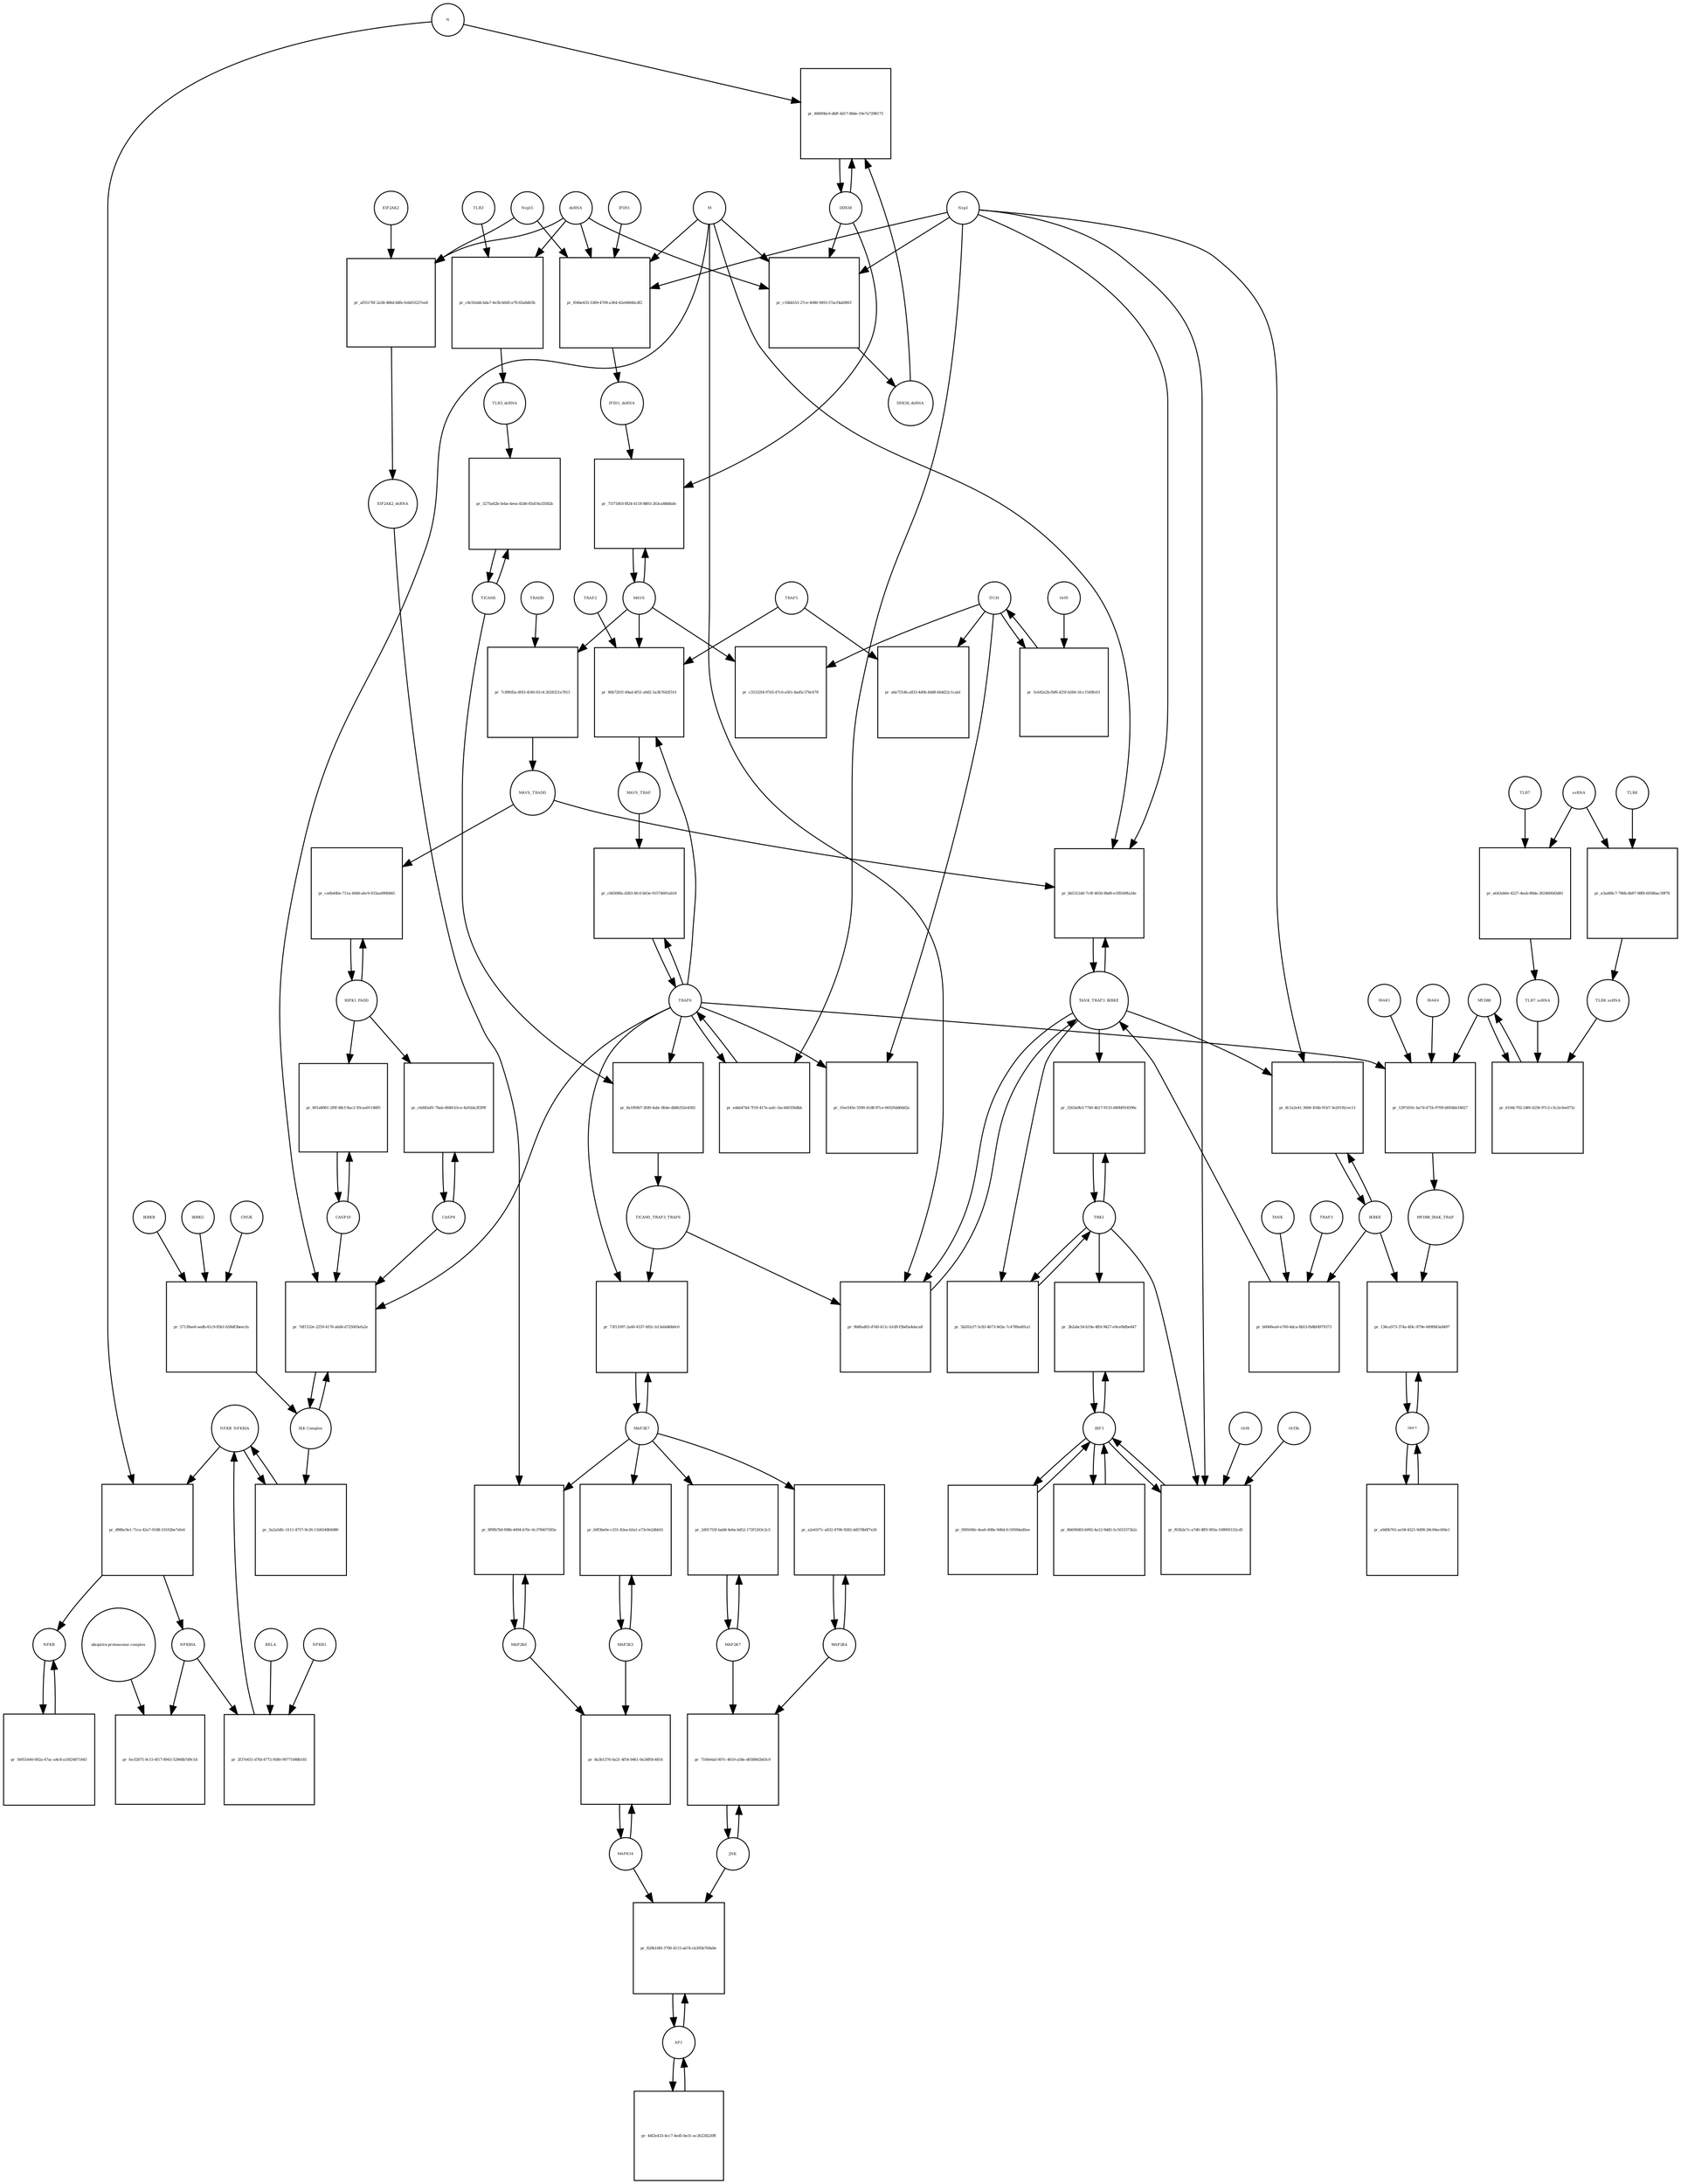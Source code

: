 strict digraph  {
NFKB_NFKBIA [annotation="", bipartite=0, cls=complex, fontsize=4, label=NFKB_NFKBIA, shape=circle];
"pr_d98bc9e1-71ca-42a7-9188-53102be7efe6" [annotation="", bipartite=1, cls=process, fontsize=4, label="pr_d98bc9e1-71ca-42a7-9188-53102be7efe6", shape=square];
NFKB [annotation="", bipartite=0, cls=complex, fontsize=4, label=NFKB, shape=circle];
NFKBIA [annotation=urn_miriam_hgnc_7797, bipartite=0, cls=macromolecule, fontsize=4, label=NFKBIA, shape=circle];
N [annotation=urn_miriam_ncbiprotein_1798174255, bipartite=0, cls=macromolecule, fontsize=4, label=N, shape=circle];
TLR3 [annotation=urn_miriam_hgnc_11849, bipartite=0, cls="macromolecule multimer", fontsize=4, label=TLR3, shape=circle];
"pr_c8c92ebb-bda7-4e3b-b0d5-e7fc65a8d03b" [annotation="", bipartite=1, cls=process, fontsize=4, label="pr_c8c92ebb-bda7-4e3b-b0d5-e7fc65a8d03b", shape=square];
dsRNA [annotation="", bipartite=0, cls="nucleic acid feature", fontsize=4, label=dsRNA, shape=circle];
TLR3_dsRNA [annotation="", bipartite=0, cls=complex, fontsize=4, label=TLR3_dsRNA, shape=circle];
"pr_c16bb553-27ce-4086-9493-57acf4ab981f" [annotation="", bipartite=1, cls=process, fontsize=4, label="pr_c16bb553-27ce-4086-9493-57acf4ab981f", shape=square];
DDX58_dsRNA [annotation="", bipartite=0, cls=complex, fontsize=4, label=DDX58_dsRNA, shape=circle];
M [annotation=urn_miriam_ncbiprotein_1796318601, bipartite=0, cls=macromolecule, fontsize=4, label=M, shape=circle];
Nsp3 [annotation=urn_miriam_ncbiprotein_1802476807, bipartite=0, cls=macromolecule, fontsize=4, label=Nsp3, shape=circle];
DDX58 [annotation=urn_miriam_hgnc_19102, bipartite=0, cls=macromolecule, fontsize=4, label=DDX58, shape=circle];
"pr_f04be435-5369-4709-a364-42e64846cdf2" [annotation="", bipartite=1, cls=process, fontsize=4, label="pr_f04be435-5369-4709-a364-42e64846cdf2", shape=square];
IFIH1_dsRNA [annotation="", bipartite=0, cls=complex, fontsize=4, label=IFIH1_dsRNA, shape=circle];
Nsp15 [annotation=urn_miriam_ncbiprotein_1802476818, bipartite=0, cls=macromolecule, fontsize=4, label=Nsp15, shape=circle];
IFIH1 [annotation=urn_miriam_hgnc_18873, bipartite=0, cls=macromolecule, fontsize=4, label=IFIH1, shape=circle];
"pr_48490bc0-dbff-4d17-86de-19e7a7298173" [annotation="", bipartite=1, cls=process, fontsize=4, label="pr_48490bc0-dbff-4d17-86de-19e7a7298173", shape=square];
MAVS [annotation=urn_miriam_hgnc_29233, bipartite=0, cls="macromolecule multimer", fontsize=4, label=MAVS, shape=circle];
"pr_71f71803-f824-4118-8803-263ca88d8afe" [annotation="", bipartite=1, cls=process, fontsize=4, label="pr_71f71803-f824-4118-8803-263ca88d8afe", shape=square];
"pr_fecf2875-9c15-4f17-8943-52968b7d9c1d" [annotation="", bipartite=1, cls=process, fontsize=4, label="pr_fecf2875-9c15-4f17-8943-52968b7d9c1d", shape=square];
"ubiquitin-proteasome complex" [annotation="", bipartite=0, cls=complex, fontsize=4, label="ubiquitin-proteasome complex", shape=circle];
IRF3 [annotation=urn_miriam_hgnc_6118, bipartite=0, cls="macromolecule multimer", fontsize=4, label=IRF3, shape=circle];
"pr_3b2abc54-b19a-4ffd-9427-e9ce0bfbe647" [annotation="", bipartite=1, cls=process, fontsize=4, label="pr_3b2abc54-b19a-4ffd-9427-e9ce0bfbe647", shape=square];
TBK1 [annotation="", bipartite=0, cls=macromolecule, fontsize=4, label=TBK1, shape=circle];
"pr_f63b2e7c-a7d0-4ff0-993a-108995132cd5" [annotation="", bipartite=1, cls=process, fontsize=4, label="pr_f63b2e7c-a7d0-4ff0-993a-108995132cd5", shape=square];
Orf3b [annotation=urn_miriam_uniprot_P59633, bipartite=0, cls=macromolecule, fontsize=4, label=Orf3b, shape=circle];
Orf8 [annotation=urn_miriam_ncbiprotein_1796318604, bipartite=0, cls=macromolecule, fontsize=4, label=Orf8, shape=circle];
IRF7 [annotation=urn_miriam_hgnc_6122, bipartite=0, cls="macromolecule multimer", fontsize=4, label=IRF7, shape=circle];
"pr_136ca973-374a-4f4c-879e-669f843a8497" [annotation="", bipartite=1, cls=process, fontsize=4, label="pr_136ca973-374a-4f4c-879e-669f843a8497", shape=square];
IKBKE [annotation=urn_miriam_hgnc_14552, bipartite=0, cls=macromolecule, fontsize=4, label=IKBKE, shape=circle];
MYD88_IRAK_TRAF [annotation="", bipartite=0, cls=complex, fontsize=4, label=MYD88_IRAK_TRAF, shape=circle];
TRAF6 [annotation=urn_miriam_hgnc_12036, bipartite=0, cls=macromolecule, fontsize=4, label=TRAF6, shape=circle];
"pr_cb6508fa-d383-4fc0-b63e-91574691ab18" [annotation="", bipartite=1, cls=process, fontsize=4, label="pr_cb6508fa-d383-4fc0-b63e-91574691ab18", shape=square];
MAVS_TRAF [annotation="", bipartite=0, cls=complex, fontsize=4, label=MAVS_TRAF, shape=circle];
"pr_c35332f4-97d3-47c0-a561-8ad5c376c678" [annotation="", bipartite=1, cls=process, fontsize=4, label="pr_c35332f4-97d3-47c0-a561-8ad5c376c678", shape=square];
ITCH [annotation="", bipartite=0, cls=macromolecule, fontsize=4, label=ITCH, shape=circle];
TRAF5 [annotation=urn_miriam_hgnc_12035, bipartite=0, cls=macromolecule, fontsize=4, label=TRAF5, shape=circle];
"pr_a6e7554b-a833-4d0b-b0d8-bfdd22c1cab1" [annotation="", bipartite=1, cls=process, fontsize=4, label="pr_a6e7554b-a833-4d0b-b0d8-bfdd22c1cab1", shape=square];
"pr_1fee545e-5590-41d8-87ce-66520dd0dd2a" [annotation="", bipartite=1, cls=process, fontsize=4, label="pr_1fee545e-5590-41d8-87ce-66520dd0dd2a", shape=square];
TICAM1 [annotation=urn_miriam_hgnc_18348, bipartite=0, cls=macromolecule, fontsize=4, label=TICAM1, shape=circle];
"pr_3275a62b-5eba-4eea-8246-85d19a33582b" [annotation="", bipartite=1, cls=process, fontsize=4, label="pr_3275a62b-5eba-4eea-8246-85d19a33582b", shape=square];
"pr_8a1f69b7-3fd9-4abc-8b4e-db8b352e4582" [annotation="", bipartite=1, cls=process, fontsize=4, label="pr_8a1f69b7-3fd9-4abc-8b4e-db8b352e4582", shape=square];
TICAM1_TRAF3_TRAF6 [annotation="", bipartite=0, cls=complex, fontsize=4, label=TICAM1_TRAF3_TRAF6, shape=circle];
TANK_TRAF3_IKBKE [annotation="", bipartite=0, cls=complex, fontsize=4, label=TANK_TRAF3_IKBKE, shape=circle];
"pr_9b8fad63-d7d0-411c-b1d9-f5bd5a4daca8" [annotation="", bipartite=1, cls=process, fontsize=4, label="pr_9b8fad63-d7d0-411c-b1d9-f5bd5a4daca8", shape=square];
"pr_3263a9b3-7740-4b17-9133-d40bf914596c" [annotation="", bipartite=1, cls=process, fontsize=4, label="pr_3263a9b3-7740-4b17-9133-d40bf914596c", shape=square];
"pr_8c1a2e41-3666-454b-91b7-3e20192cec11" [annotation="", bipartite=1, cls=process, fontsize=4, label="pr_8c1a2e41-3666-454b-91b7-3e20192cec11", shape=square];
MYD88 [annotation="", bipartite=0, cls=macromolecule, fontsize=4, label=MYD88, shape=circle];
"pr_1297d10c-ba7d-471b-9709-bf458dcf4827" [annotation="", bipartite=1, cls=process, fontsize=4, label="pr_1297d10c-ba7d-471b-9709-bf458dcf4827", shape=square];
IRAK1 [annotation=urn_miriam_hgnc_6112, bipartite=0, cls=macromolecule, fontsize=4, label=IRAK1, shape=circle];
IRAK4 [annotation=urn_miriam_hgnc_17967, bipartite=0, cls=macromolecule, fontsize=4, label=IRAK4, shape=circle];
TLR7 [annotation=urn_miriam_hgnc_15631, bipartite=0, cls=macromolecule, fontsize=4, label=TLR7, shape=circle];
"pr_a643eb0e-4227-4eab-88da-3024600d3d81" [annotation="", bipartite=1, cls=process, fontsize=4, label="pr_a643eb0e-4227-4eab-88da-3024600d3d81", shape=square];
TLR7_ssRNA [annotation="", bipartite=0, cls=complex, fontsize=4, label=TLR7_ssRNA, shape=circle];
ssRNA [annotation="", bipartite=0, cls="nucleic acid feature", fontsize=4, label=ssRNA, shape=circle];
TLR8 [annotation=urn_miriam_hgnc_15632, bipartite=0, cls=macromolecule, fontsize=4, label=TLR8, shape=circle];
"pr_e3ad48c7-786b-4b87-98f8-6058bac39f78" [annotation="", bipartite=1, cls=process, fontsize=4, label="pr_e3ad48c7-786b-4b87-98f8-6058bac39f78", shape=square];
TLR8_ssRNA [annotation="", bipartite=0, cls=complex, fontsize=4, label=TLR8_ssRNA, shape=circle];
"pr_610dc702-24f6-4256-97c2-c5c2e3ee072c" [annotation="", bipartite=1, cls=process, fontsize=4, label="pr_610dc702-24f6-4256-97c2-c5c2e3ee072c", shape=square];
MAP3K7 [annotation="", bipartite=0, cls=macromolecule, fontsize=4, label=MAP3K7, shape=circle];
"pr_73f11097-2a40-4337-b92c-b13a6d46b0c0" [annotation="", bipartite=1, cls=process, fontsize=4, label="pr_73f11097-2a40-4337-b92c-b13a6d46b0c0", shape=square];
TRAF2 [annotation=urn_miriam_hgnc_12032, bipartite=0, cls=macromolecule, fontsize=4, label=TRAF2, shape=circle];
"pr_80b7201f-49ad-4f51-a9d2-5a3b7642f510" [annotation="", bipartite=1, cls=process, fontsize=4, label="pr_80b7201f-49ad-4f51-a9d2-5a3b7642f510", shape=square];
"pr_5c642e2b-fbf6-425f-b584-1fcc1549b1f1" [annotation="", bipartite=1, cls=process, fontsize=4, label="pr_5c642e2b-fbf6-425f-b584-1fcc1549b1f1", shape=square];
Orf9 [annotation=urn_miriam_uniprot_P59636, bipartite=0, cls=macromolecule, fontsize=4, label=Orf9, shape=circle];
"pr_7c89fd5a-8f43-4540-81c4-2028321a7815" [annotation="", bipartite=1, cls=process, fontsize=4, label="pr_7c89fd5a-8f43-4540-81c4-2028321a7815", shape=square];
MAVS_TRADD [annotation="", bipartite=0, cls=complex, fontsize=4, label=MAVS_TRADD, shape=circle];
TRADD [annotation=urn_miriam_hgnc_12030, bipartite=0, cls=macromolecule, fontsize=4, label=TRADD, shape=circle];
"pr_edab4744-7f19-417e-aafc-5ac440356dbb" [annotation="", bipartite=1, cls=process, fontsize=4, label="pr_edab4744-7f19-417e-aafc-5ac440356dbb", shape=square];
AP1 [annotation="", bipartite=0, cls=complex, fontsize=4, label=AP1, shape=circle];
"pr_829b1081-f700-4115-ab74-cb395b769a8e" [annotation="", bipartite=1, cls=process, fontsize=4, label="pr_829b1081-f700-4115-ab74-cb395b769a8e", shape=square];
MAPK14 [annotation="", bipartite=0, cls=macromolecule, fontsize=4, label=MAPK14, shape=circle];
JNK [annotation="", bipartite=0, cls=complex, fontsize=4, label=JNK, shape=circle];
"pr_7100e6af-007c-4610-a58e-d058842b03c9" [annotation="", bipartite=1, cls=process, fontsize=4, label="pr_7100e6af-007c-4610-a58e-d058842b03c9", shape=square];
MAP2K7 [annotation="", bipartite=0, cls=macromolecule, fontsize=4, label=MAP2K7, shape=circle];
MAP2K4 [annotation="", bipartite=0, cls=macromolecule, fontsize=4, label=MAP2K4, shape=circle];
"pr_a2e61f7c-a832-4706-9282-dd578b0f7e26" [annotation="", bipartite=1, cls=process, fontsize=4, label="pr_a2e61f7c-a832-4706-9282-dd578b0f7e26", shape=square];
"pr_2d91755f-bab8-4e6a-bd52-172f1263c2c5" [annotation="", bipartite=1, cls=process, fontsize=4, label="pr_2d91755f-bab8-4e6a-bd52-172f1263c2c5", shape=square];
MAP2K3 [annotation="", bipartite=0, cls=macromolecule, fontsize=4, label=MAP2K3, shape=circle];
"pr_b9f3be0e-c331-42ea-b5a1-e73c0e2dbb55" [annotation="", bipartite=1, cls=process, fontsize=4, label="pr_b9f3be0e-c331-42ea-b5a1-e73c0e2dbb55", shape=square];
MAP2K6 [annotation="", bipartite=0, cls=macromolecule, fontsize=4, label=MAP2K6, shape=circle];
"pr_8f9fb7b0-f08b-4494-b70c-0c378407585e" [annotation="", bipartite=1, cls=process, fontsize=4, label="pr_8f9fb7b0-f08b-4494-b70c-0c378407585e", shape=square];
EIF2AK2_dsRNA [annotation="", bipartite=0, cls=complex, fontsize=4, label=EIF2AK2_dsRNA, shape=circle];
"pr_af55176f-2a58-486d-b8fe-fe6d10237ee8" [annotation="", bipartite=1, cls=process, fontsize=4, label="pr_af55176f-2a58-486d-b8fe-fe6d10237ee8", shape=square];
EIF2AK2 [annotation=urn_miriam_hgnc_9437, bipartite=0, cls=macromolecule, fontsize=4, label=EIF2AK2, shape=circle];
RIPK1_FADD [annotation="", bipartite=0, cls=complex, fontsize=4, label=RIPK1_FADD, shape=circle];
"pr_ca6b440e-711a-4448-abc9-933aa090b845" [annotation="", bipartite=1, cls=process, fontsize=4, label="pr_ca6b440e-711a-4448-abc9-933aa090b845", shape=square];
CASP8 [annotation="", bipartite=0, cls=macromolecule, fontsize=4, label=CASP8, shape=circle];
"pr_c6d45a81-7bab-4848-b1ce-4a92da3f2f9f" [annotation="", bipartite=1, cls=process, fontsize=4, label="pr_c6d45a81-7bab-4848-b1ce-4a92da3f2f9f", shape=square];
CASP10 [annotation="", bipartite=0, cls=macromolecule, fontsize=4, label=CASP10, shape=circle];
"pr_801a8061-2f0f-48cf-8ac2-93caa91146f0" [annotation="", bipartite=1, cls=process, fontsize=4, label="pr_801a8061-2f0f-48cf-8ac2-93caa91146f0", shape=square];
"pr_3a2a5dfc-5111-4757-9c26-11b9248b9d80" [annotation="", bipartite=1, cls=process, fontsize=4, label="pr_3a2a5dfc-5111-4757-9c26-11b9248b9d80", shape=square];
"IKK Complex" [annotation="", bipartite=0, cls=complex, fontsize=4, label="IKK Complex", shape=circle];
"pr_7df1532e-2259-4176-a6d4-d725005efa2e" [annotation="", bipartite=1, cls=process, fontsize=4, label="pr_7df1532e-2259-4176-a6d4-d725005efa2e", shape=square];
"pr_2f37e651-d7fd-4772-9580-99771088b185" [annotation="", bipartite=1, cls=process, fontsize=4, label="pr_2f37e651-d7fd-4772-9580-99771088b185", shape=square];
RELA [annotation="", bipartite=0, cls=macromolecule, fontsize=4, label=RELA, shape=circle];
NFKB1 [annotation="", bipartite=0, cls=macromolecule, fontsize=4, label=NFKB1, shape=circle];
IKBKG [annotation="", bipartite=0, cls=macromolecule, fontsize=4, label=IKBKG, shape=circle];
"pr_57139ae6-aedb-41c9-85b1-b58df3beecfa" [annotation="", bipartite=1, cls=process, fontsize=4, label="pr_57139ae6-aedb-41c9-85b1-b58df3beecfa", shape=square];
CHUK [annotation="", bipartite=0, cls=macromolecule, fontsize=4, label=CHUK, shape=circle];
IKBKB [annotation="", bipartite=0, cls=macromolecule, fontsize=4, label=IKBKB, shape=circle];
"pr_bb5312dd-7c0f-4650-8bd9-e1f85d9fa24e" [annotation="", bipartite=1, cls=process, fontsize=4, label="pr_bb5312dd-7c0f-4650-8bd9-e1f85d9fa24e", shape=square];
"pr_5b202cf7-5c83-4673-9d3a-7c4789ad01a1" [annotation="", bipartite=1, cls=process, fontsize=4, label="pr_5b202cf7-5c83-4673-9d3a-7c4789ad01a1", shape=square];
"pr_8a3b1376-0a21-4f54-9461-0e24ff0c4814" [annotation="", bipartite=1, cls=process, fontsize=4, label="pr_8a3b1376-0a21-4f54-9461-0e24ff0c4814", shape=square];
TRAF3 [annotation="", bipartite=0, cls=macromolecule, fontsize=4, label=TRAF3, shape=circle];
"pr_b0066ea0-e700-4dca-8b53-fb8bf4979373" [annotation="", bipartite=1, cls=process, fontsize=4, label="pr_b0066ea0-e700-4dca-8b53-fb8bf4979373", shape=square];
TANK [annotation="", bipartite=0, cls=macromolecule, fontsize=4, label=TANK, shape=circle];
"pr_56051640-002a-47ac-a4c8-a16f24871843" [annotation="", bipartite=1, cls=process, fontsize=4, label="pr_56051640-002a-47ac-a4c8-a16f24871843", shape=square];
"pr_8b609d83-b092-4a12-9dd5-5c5033373b2c" [annotation="", bipartite=1, cls=process, fontsize=4, label="pr_8b609d83-b092-4a12-9dd5-5c5033373b2c", shape=square];
"pr_f80504fe-4ea6-408e-9d6d-fc5959dad5ee" [annotation="", bipartite=1, cls=process, fontsize=4, label="pr_f80504fe-4ea6-408e-9d6d-fc5959dad5ee", shape=square];
"pr_a9d0b761-ae58-4521-9d98-28c94ec6f4e1" [annotation="", bipartite=1, cls=process, fontsize=4, label="pr_a9d0b761-ae58-4521-9d98-28c94ec6f4e1", shape=square];
"pr_44f2e433-4cc7-4ed5-be31-ac26228220ff" [annotation="", bipartite=1, cls=process, fontsize=4, label="pr_44f2e433-4cc7-4ed5-be31-ac26228220ff", shape=square];
NFKB_NFKBIA -> "pr_d98bc9e1-71ca-42a7-9188-53102be7efe6"  [annotation="", interaction_type=consumption];
NFKB_NFKBIA -> "pr_3a2a5dfc-5111-4757-9c26-11b9248b9d80"  [annotation="", interaction_type=consumption];
"pr_d98bc9e1-71ca-42a7-9188-53102be7efe6" -> NFKB  [annotation="", interaction_type=production];
"pr_d98bc9e1-71ca-42a7-9188-53102be7efe6" -> NFKBIA  [annotation="", interaction_type=production];
NFKB -> "pr_56051640-002a-47ac-a4c8-a16f24871843"  [annotation="", interaction_type=consumption];
NFKBIA -> "pr_fecf2875-9c15-4f17-8943-52968b7d9c1d"  [annotation="", interaction_type=consumption];
NFKBIA -> "pr_2f37e651-d7fd-4772-9580-99771088b185"  [annotation="", interaction_type=consumption];
N -> "pr_d98bc9e1-71ca-42a7-9188-53102be7efe6"  [annotation="urn_miriam_pubmed_16143815|urn_miriam_taxonomy_694009", interaction_type=stimulation];
N -> "pr_48490bc0-dbff-4d17-86de-19e7a7298173"  [annotation="urn_miriam_pubmed_25581309|urn_miriam_pubmed_28148787|urn_miriam_taxonomy_694009", interaction_type=inhibition];
TLR3 -> "pr_c8c92ebb-bda7-4e3b-b0d5-e7fc65a8d03b"  [annotation="", interaction_type=consumption];
"pr_c8c92ebb-bda7-4e3b-b0d5-e7fc65a8d03b" -> TLR3_dsRNA  [annotation="", interaction_type=production];
dsRNA -> "pr_c8c92ebb-bda7-4e3b-b0d5-e7fc65a8d03b"  [annotation="", interaction_type=consumption];
dsRNA -> "pr_c16bb553-27ce-4086-9493-57acf4ab981f"  [annotation="", interaction_type=consumption];
dsRNA -> "pr_f04be435-5369-4709-a364-42e64846cdf2"  [annotation="", interaction_type=consumption];
dsRNA -> "pr_af55176f-2a58-486d-b8fe-fe6d10237ee8"  [annotation="", interaction_type=consumption];
TLR3_dsRNA -> "pr_3275a62b-5eba-4eea-8246-85d19a33582b"  [annotation=urn_miriam_pubmed_20303872, interaction_type=stimulation];
"pr_c16bb553-27ce-4086-9493-57acf4ab981f" -> DDX58_dsRNA  [annotation="", interaction_type=production];
DDX58_dsRNA -> "pr_48490bc0-dbff-4d17-86de-19e7a7298173"  [annotation="urn_miriam_pubmed_25581309|urn_miriam_pubmed_28148787|urn_miriam_taxonomy_694009", interaction_type=catalysis];
M -> "pr_c16bb553-27ce-4086-9493-57acf4ab981f"  [annotation="urn_miriam_pubmed_20303872|urn_miriam_pubmed_19380580|urn_miriam_pubmed_31226023|urn_miriam_taxonomy_694009", interaction_type=inhibition];
M -> "pr_f04be435-5369-4709-a364-42e64846cdf2"  [annotation="urn_miriam_pubmed_28484023|urn_miriam_pubmed_19380580|urn_miriam_pubmed_31226023|urn_miriam_taxonomy_694009", interaction_type=inhibition];
M -> "pr_9b8fad63-d7d0-411c-b1d9-f5bd5a4daca8"  [annotation="urn_miriam_pubmed_19380580|urn_miriam_pubmed_19366914|urn_miriam_taxonomy_694009", interaction_type=inhibition];
M -> "pr_7df1532e-2259-4176-a6d4-d725005efa2e"  [annotation="urn_miriam_pubmed_19366914|urn_miriam_pubmed_20303872|urn_miriam_pubmed_17705188|urn_miriam_pubmed_694009", interaction_type=inhibition];
M -> "pr_bb5312dd-7c0f-4650-8bd9-e1f85d9fa24e"  [annotation="urn_miriam_pubmed_19366914|urn_miriam_pubmed_27164085|urn_miriam_pubmed_19380580|urn_miriam_taxonomy_694009", interaction_type=inhibition];
Nsp3 -> "pr_c16bb553-27ce-4086-9493-57acf4ab981f"  [annotation="urn_miriam_pubmed_20303872|urn_miriam_pubmed_19380580|urn_miriam_pubmed_31226023|urn_miriam_taxonomy_694009", interaction_type=inhibition];
Nsp3 -> "pr_f04be435-5369-4709-a364-42e64846cdf2"  [annotation="urn_miriam_pubmed_28484023|urn_miriam_pubmed_19380580|urn_miriam_pubmed_31226023|urn_miriam_taxonomy_694009", interaction_type=inhibition];
Nsp3 -> "pr_f63b2e7c-a7d0-4ff0-993a-108995132cd5"  [annotation="urn_miriam_pubmed_17761676|urn_miriam_pubmed_31226023|urn_miriam_taxonomy_694009", interaction_type=inhibition];
Nsp3 -> "pr_8c1a2e41-3666-454b-91b7-3e20192cec11"  [annotation="urn_miriam_pubmed_20303872|urn_miriam_pubmed_31226023|urn_miriam_taxonomy_694009", interaction_type=inhibition];
Nsp3 -> "pr_edab4744-7f19-417e-aafc-5ac440356dbb"  [annotation="urn_miriam_pubmed_27164085|urn_miriam_taxonomy_694009", interaction_type=catalysis];
Nsp3 -> "pr_bb5312dd-7c0f-4650-8bd9-e1f85d9fa24e"  [annotation="urn_miriam_pubmed_19366914|urn_miriam_pubmed_27164085|urn_miriam_pubmed_19380580|urn_miriam_taxonomy_694009", interaction_type=inhibition];
DDX58 -> "pr_c16bb553-27ce-4086-9493-57acf4ab981f"  [annotation="", interaction_type=consumption];
DDX58 -> "pr_48490bc0-dbff-4d17-86de-19e7a7298173"  [annotation="", interaction_type=consumption];
DDX58 -> "pr_71f71803-f824-4118-8803-263ca88d8afe"  [annotation=urn_miriam_pubmed_25581309, interaction_type=catalysis];
"pr_f04be435-5369-4709-a364-42e64846cdf2" -> IFIH1_dsRNA  [annotation="", interaction_type=production];
IFIH1_dsRNA -> "pr_71f71803-f824-4118-8803-263ca88d8afe"  [annotation=urn_miriam_pubmed_25581309, interaction_type=catalysis];
Nsp15 -> "pr_f04be435-5369-4709-a364-42e64846cdf2"  [annotation="urn_miriam_pubmed_28484023|urn_miriam_pubmed_19380580|urn_miriam_pubmed_31226023|urn_miriam_taxonomy_694009", interaction_type=inhibition];
Nsp15 -> "pr_af55176f-2a58-486d-b8fe-fe6d10237ee8"  [annotation="urn_miriam_pubmed_28484023|urn_miriam_pubmed_19366914|urn_miriam_taxonomy_694009", interaction_type=inhibition];
IFIH1 -> "pr_f04be435-5369-4709-a364-42e64846cdf2"  [annotation="", interaction_type=consumption];
"pr_48490bc0-dbff-4d17-86de-19e7a7298173" -> DDX58  [annotation="", interaction_type=production];
MAVS -> "pr_71f71803-f824-4118-8803-263ca88d8afe"  [annotation="", interaction_type=consumption];
MAVS -> "pr_c35332f4-97d3-47c0-a561-8ad5c376c678"  [annotation="", interaction_type=consumption];
MAVS -> "pr_80b7201f-49ad-4f51-a9d2-5a3b7642f510"  [annotation="", interaction_type=consumption];
MAVS -> "pr_7c89fd5a-8f43-4540-81c4-2028321a7815"  [annotation="", interaction_type=consumption];
"pr_71f71803-f824-4118-8803-263ca88d8afe" -> MAVS  [annotation="", interaction_type=production];
"ubiquitin-proteasome complex" -> "pr_fecf2875-9c15-4f17-8943-52968b7d9c1d"  [annotation=urn_miriam_pubmed_20303872, interaction_type=catalysis];
IRF3 -> "pr_3b2abc54-b19a-4ffd-9427-e9ce0bfbe647"  [annotation="", interaction_type=consumption];
IRF3 -> "pr_f63b2e7c-a7d0-4ff0-993a-108995132cd5"  [annotation="", interaction_type=consumption];
IRF3 -> "pr_8b609d83-b092-4a12-9dd5-5c5033373b2c"  [annotation="", interaction_type=consumption];
IRF3 -> "pr_f80504fe-4ea6-408e-9d6d-fc5959dad5ee"  [annotation="", interaction_type=consumption];
"pr_3b2abc54-b19a-4ffd-9427-e9ce0bfbe647" -> IRF3  [annotation="", interaction_type=production];
TBK1 -> "pr_3b2abc54-b19a-4ffd-9427-e9ce0bfbe647"  [annotation=urn_miriam_pubmed_25581309, interaction_type=catalysis];
TBK1 -> "pr_f63b2e7c-a7d0-4ff0-993a-108995132cd5"  [annotation="urn_miriam_pubmed_17761676|urn_miriam_pubmed_31226023|urn_miriam_taxonomy_694009", interaction_type=catalysis];
TBK1 -> "pr_3263a9b3-7740-4b17-9133-d40bf914596c"  [annotation="", interaction_type=consumption];
TBK1 -> "pr_5b202cf7-5c83-4673-9d3a-7c4789ad01a1"  [annotation="", interaction_type=consumption];
"pr_f63b2e7c-a7d0-4ff0-993a-108995132cd5" -> IRF3  [annotation="", interaction_type=production];
Orf3b -> "pr_f63b2e7c-a7d0-4ff0-993a-108995132cd5"  [annotation="urn_miriam_pubmed_17761676|urn_miriam_pubmed_31226023|urn_miriam_taxonomy_694009", interaction_type=inhibition];
Orf8 -> "pr_f63b2e7c-a7d0-4ff0-993a-108995132cd5"  [annotation="urn_miriam_pubmed_17761676|urn_miriam_pubmed_31226023|urn_miriam_taxonomy_694009", interaction_type=inhibition];
IRF7 -> "pr_136ca973-374a-4f4c-879e-669f843a8497"  [annotation="", interaction_type=consumption];
IRF7 -> "pr_a9d0b761-ae58-4521-9d98-28c94ec6f4e1"  [annotation="", interaction_type=consumption];
"pr_136ca973-374a-4f4c-879e-669f843a8497" -> IRF7  [annotation="", interaction_type=production];
IKBKE -> "pr_136ca973-374a-4f4c-879e-669f843a8497"  [annotation=urn_miriam_pubmed_20303872, interaction_type=catalysis];
IKBKE -> "pr_8c1a2e41-3666-454b-91b7-3e20192cec11"  [annotation="", interaction_type=consumption];
IKBKE -> "pr_b0066ea0-e700-4dca-8b53-fb8bf4979373"  [annotation="", interaction_type=consumption];
MYD88_IRAK_TRAF -> "pr_136ca973-374a-4f4c-879e-669f843a8497"  [annotation=urn_miriam_pubmed_20303872, interaction_type=catalysis];
TRAF6 -> "pr_cb6508fa-d383-4fc0-b63e-91574691ab18"  [annotation="", interaction_type=consumption];
TRAF6 -> "pr_1fee545e-5590-41d8-87ce-66520dd0dd2a"  [annotation="", interaction_type=consumption];
TRAF6 -> "pr_8a1f69b7-3fd9-4abc-8b4e-db8b352e4582"  [annotation="", interaction_type=consumption];
TRAF6 -> "pr_1297d10c-ba7d-471b-9709-bf458dcf4827"  [annotation="", interaction_type=consumption];
TRAF6 -> "pr_73f11097-2a40-4337-b92c-b13a6d46b0c0"  [annotation=urn_miriam_pubmed_19366914, interaction_type=stimulation];
TRAF6 -> "pr_80b7201f-49ad-4f51-a9d2-5a3b7642f510"  [annotation="", interaction_type=consumption];
TRAF6 -> "pr_edab4744-7f19-417e-aafc-5ac440356dbb"  [annotation="", interaction_type=consumption];
TRAF6 -> "pr_7df1532e-2259-4176-a6d4-d725005efa2e"  [annotation="urn_miriam_pubmed_19366914|urn_miriam_pubmed_20303872|urn_miriam_pubmed_17705188|urn_miriam_pubmed_694009", interaction_type=stimulation];
"pr_cb6508fa-d383-4fc0-b63e-91574691ab18" -> TRAF6  [annotation="", interaction_type=production];
MAVS_TRAF -> "pr_cb6508fa-d383-4fc0-b63e-91574691ab18"  [annotation=urn_miriam_pubmed_19366914, interaction_type=catalysis];
ITCH -> "pr_c35332f4-97d3-47c0-a561-8ad5c376c678"  [annotation=urn_miriam_pubmed_25135833, interaction_type=catalysis];
ITCH -> "pr_a6e7554b-a833-4d0b-b0d8-bfdd22c1cab1"  [annotation=urn_miriam_pubmed_25135833, interaction_type=catalysis];
ITCH -> "pr_1fee545e-5590-41d8-87ce-66520dd0dd2a"  [annotation=urn_miriam_pubmed_25135833, interaction_type=catalysis];
ITCH -> "pr_5c642e2b-fbf6-425f-b584-1fcc1549b1f1"  [annotation="", interaction_type=consumption];
TRAF5 -> "pr_a6e7554b-a833-4d0b-b0d8-bfdd22c1cab1"  [annotation="", interaction_type=consumption];
TRAF5 -> "pr_80b7201f-49ad-4f51-a9d2-5a3b7642f510"  [annotation="", interaction_type=consumption];
TICAM1 -> "pr_3275a62b-5eba-4eea-8246-85d19a33582b"  [annotation="", interaction_type=consumption];
TICAM1 -> "pr_8a1f69b7-3fd9-4abc-8b4e-db8b352e4582"  [annotation="", interaction_type=consumption];
"pr_3275a62b-5eba-4eea-8246-85d19a33582b" -> TICAM1  [annotation="", interaction_type=production];
"pr_8a1f69b7-3fd9-4abc-8b4e-db8b352e4582" -> TICAM1_TRAF3_TRAF6  [annotation="", interaction_type=production];
TICAM1_TRAF3_TRAF6 -> "pr_9b8fad63-d7d0-411c-b1d9-f5bd5a4daca8"  [annotation="urn_miriam_pubmed_19380580|urn_miriam_pubmed_19366914|urn_miriam_taxonomy_694009", interaction_type=stimulation];
TICAM1_TRAF3_TRAF6 -> "pr_73f11097-2a40-4337-b92c-b13a6d46b0c0"  [annotation=urn_miriam_pubmed_19366914, interaction_type=stimulation];
TANK_TRAF3_IKBKE -> "pr_9b8fad63-d7d0-411c-b1d9-f5bd5a4daca8"  [annotation="", interaction_type=consumption];
TANK_TRAF3_IKBKE -> "pr_3263a9b3-7740-4b17-9133-d40bf914596c"  [annotation=urn_miriam_pubmed_20303872, interaction_type=stimulation];
TANK_TRAF3_IKBKE -> "pr_8c1a2e41-3666-454b-91b7-3e20192cec11"  [annotation="urn_miriam_pubmed_20303872|urn_miriam_pubmed_31226023|urn_miriam_taxonomy_694009", interaction_type=stimulation];
TANK_TRAF3_IKBKE -> "pr_bb5312dd-7c0f-4650-8bd9-e1f85d9fa24e"  [annotation="", interaction_type=consumption];
TANK_TRAF3_IKBKE -> "pr_5b202cf7-5c83-4673-9d3a-7c4789ad01a1"  [annotation=urn_miriam_pubmed_19366914, interaction_type=stimulation];
"pr_9b8fad63-d7d0-411c-b1d9-f5bd5a4daca8" -> TANK_TRAF3_IKBKE  [annotation="", interaction_type=production];
"pr_3263a9b3-7740-4b17-9133-d40bf914596c" -> TBK1  [annotation="", interaction_type=production];
"pr_8c1a2e41-3666-454b-91b7-3e20192cec11" -> IKBKE  [annotation="", interaction_type=production];
MYD88 -> "pr_1297d10c-ba7d-471b-9709-bf458dcf4827"  [annotation="", interaction_type=consumption];
MYD88 -> "pr_610dc702-24f6-4256-97c2-c5c2e3ee072c"  [annotation="", interaction_type=consumption];
"pr_1297d10c-ba7d-471b-9709-bf458dcf4827" -> MYD88_IRAK_TRAF  [annotation="", interaction_type=production];
IRAK1 -> "pr_1297d10c-ba7d-471b-9709-bf458dcf4827"  [annotation="", interaction_type=consumption];
IRAK4 -> "pr_1297d10c-ba7d-471b-9709-bf458dcf4827"  [annotation="", interaction_type=consumption];
TLR7 -> "pr_a643eb0e-4227-4eab-88da-3024600d3d81"  [annotation="", interaction_type=consumption];
"pr_a643eb0e-4227-4eab-88da-3024600d3d81" -> TLR7_ssRNA  [annotation="", interaction_type=production];
TLR7_ssRNA -> "pr_610dc702-24f6-4256-97c2-c5c2e3ee072c"  [annotation=urn_miriam_pubmed_19366914, interaction_type=stimulation];
ssRNA -> "pr_a643eb0e-4227-4eab-88da-3024600d3d81"  [annotation="", interaction_type=consumption];
ssRNA -> "pr_e3ad48c7-786b-4b87-98f8-6058bac39f78"  [annotation="", interaction_type=consumption];
TLR8 -> "pr_e3ad48c7-786b-4b87-98f8-6058bac39f78"  [annotation="", interaction_type=consumption];
"pr_e3ad48c7-786b-4b87-98f8-6058bac39f78" -> TLR8_ssRNA  [annotation="", interaction_type=production];
TLR8_ssRNA -> "pr_610dc702-24f6-4256-97c2-c5c2e3ee072c"  [annotation=urn_miriam_pubmed_19366914, interaction_type=stimulation];
"pr_610dc702-24f6-4256-97c2-c5c2e3ee072c" -> MYD88  [annotation="", interaction_type=production];
MAP3K7 -> "pr_73f11097-2a40-4337-b92c-b13a6d46b0c0"  [annotation="", interaction_type=consumption];
MAP3K7 -> "pr_a2e61f7c-a832-4706-9282-dd578b0f7e26"  [annotation=urn_miriam_pubmed_19366914, interaction_type=catalysis];
MAP3K7 -> "pr_2d91755f-bab8-4e6a-bd52-172f1263c2c5"  [annotation=urn_miriam_pubmed_19366914, interaction_type=catalysis];
MAP3K7 -> "pr_b9f3be0e-c331-42ea-b5a1-e73c0e2dbb55"  [annotation=urn_miriam_pubmed_19366914, interaction_type=catalysis];
MAP3K7 -> "pr_8f9fb7b0-f08b-4494-b70c-0c378407585e"  [annotation=urn_miriam_pubmed_19366914, interaction_type=catalysis];
"pr_73f11097-2a40-4337-b92c-b13a6d46b0c0" -> MAP3K7  [annotation="", interaction_type=production];
TRAF2 -> "pr_80b7201f-49ad-4f51-a9d2-5a3b7642f510"  [annotation="", interaction_type=consumption];
"pr_80b7201f-49ad-4f51-a9d2-5a3b7642f510" -> MAVS_TRAF  [annotation="", interaction_type=production];
"pr_5c642e2b-fbf6-425f-b584-1fcc1549b1f1" -> ITCH  [annotation="", interaction_type=production];
Orf9 -> "pr_5c642e2b-fbf6-425f-b584-1fcc1549b1f1"  [annotation="urn_miriam_pubmed_25135833|urn_miriam_taxonomy_694009", interaction_type=stimulation];
"pr_7c89fd5a-8f43-4540-81c4-2028321a7815" -> MAVS_TRADD  [annotation="", interaction_type=production];
MAVS_TRADD -> "pr_ca6b440e-711a-4448-abc9-933aa090b845"  [annotation=urn_miriam_pubmed_19366914, interaction_type=stimulation];
MAVS_TRADD -> "pr_bb5312dd-7c0f-4650-8bd9-e1f85d9fa24e"  [annotation="urn_miriam_pubmed_19366914|urn_miriam_pubmed_27164085|urn_miriam_pubmed_19380580|urn_miriam_taxonomy_694009", interaction_type=stimulation];
TRADD -> "pr_7c89fd5a-8f43-4540-81c4-2028321a7815"  [annotation="", interaction_type=consumption];
"pr_edab4744-7f19-417e-aafc-5ac440356dbb" -> TRAF6  [annotation="", interaction_type=production];
AP1 -> "pr_829b1081-f700-4115-ab74-cb395b769a8e"  [annotation="", interaction_type=consumption];
AP1 -> "pr_44f2e433-4cc7-4ed5-be31-ac26228220ff"  [annotation="", interaction_type=consumption];
"pr_829b1081-f700-4115-ab74-cb395b769a8e" -> AP1  [annotation="", interaction_type=production];
MAPK14 -> "pr_829b1081-f700-4115-ab74-cb395b769a8e"  [annotation=urn_miriam_pubmed_19366914, interaction_type=stimulation];
MAPK14 -> "pr_8a3b1376-0a21-4f54-9461-0e24ff0c4814"  [annotation="", interaction_type=consumption];
JNK -> "pr_829b1081-f700-4115-ab74-cb395b769a8e"  [annotation=urn_miriam_pubmed_19366914, interaction_type=stimulation];
JNK -> "pr_7100e6af-007c-4610-a58e-d058842b03c9"  [annotation="", interaction_type=consumption];
"pr_7100e6af-007c-4610-a58e-d058842b03c9" -> JNK  [annotation="", interaction_type=production];
MAP2K7 -> "pr_7100e6af-007c-4610-a58e-d058842b03c9"  [annotation=urn_miriam_pubmed_19366914, interaction_type=catalysis];
MAP2K7 -> "pr_2d91755f-bab8-4e6a-bd52-172f1263c2c5"  [annotation="", interaction_type=consumption];
MAP2K4 -> "pr_7100e6af-007c-4610-a58e-d058842b03c9"  [annotation=urn_miriam_pubmed_19366914, interaction_type=catalysis];
MAP2K4 -> "pr_a2e61f7c-a832-4706-9282-dd578b0f7e26"  [annotation="", interaction_type=consumption];
"pr_a2e61f7c-a832-4706-9282-dd578b0f7e26" -> MAP2K4  [annotation="", interaction_type=production];
"pr_2d91755f-bab8-4e6a-bd52-172f1263c2c5" -> MAP2K7  [annotation="", interaction_type=production];
MAP2K3 -> "pr_b9f3be0e-c331-42ea-b5a1-e73c0e2dbb55"  [annotation="", interaction_type=consumption];
MAP2K3 -> "pr_8a3b1376-0a21-4f54-9461-0e24ff0c4814"  [annotation=urn_miriam_pubmed_19366914, interaction_type=catalysis];
"pr_b9f3be0e-c331-42ea-b5a1-e73c0e2dbb55" -> MAP2K3  [annotation="", interaction_type=production];
MAP2K6 -> "pr_8f9fb7b0-f08b-4494-b70c-0c378407585e"  [annotation="", interaction_type=consumption];
MAP2K6 -> "pr_8a3b1376-0a21-4f54-9461-0e24ff0c4814"  [annotation=urn_miriam_pubmed_19366914, interaction_type=catalysis];
"pr_8f9fb7b0-f08b-4494-b70c-0c378407585e" -> MAP2K6  [annotation="", interaction_type=production];
EIF2AK2_dsRNA -> "pr_8f9fb7b0-f08b-4494-b70c-0c378407585e"  [annotation=urn_miriam_pubmed_19366914, interaction_type=stimulation];
"pr_af55176f-2a58-486d-b8fe-fe6d10237ee8" -> EIF2AK2_dsRNA  [annotation="", interaction_type=production];
EIF2AK2 -> "pr_af55176f-2a58-486d-b8fe-fe6d10237ee8"  [annotation="", interaction_type=consumption];
RIPK1_FADD -> "pr_ca6b440e-711a-4448-abc9-933aa090b845"  [annotation="", interaction_type=consumption];
RIPK1_FADD -> "pr_c6d45a81-7bab-4848-b1ce-4a92da3f2f9f"  [annotation=urn_miriam_pubmed_19366914, interaction_type=stimulation];
RIPK1_FADD -> "pr_801a8061-2f0f-48cf-8ac2-93caa91146f0"  [annotation=urn_miriam_pubmed_20303872, interaction_type=stimulation];
"pr_ca6b440e-711a-4448-abc9-933aa090b845" -> RIPK1_FADD  [annotation="", interaction_type=production];
CASP8 -> "pr_c6d45a81-7bab-4848-b1ce-4a92da3f2f9f"  [annotation="", interaction_type=consumption];
CASP8 -> "pr_7df1532e-2259-4176-a6d4-d725005efa2e"  [annotation="urn_miriam_pubmed_19366914|urn_miriam_pubmed_20303872|urn_miriam_pubmed_17705188|urn_miriam_pubmed_694009", interaction_type=stimulation];
"pr_c6d45a81-7bab-4848-b1ce-4a92da3f2f9f" -> CASP8  [annotation="", interaction_type=production];
CASP10 -> "pr_801a8061-2f0f-48cf-8ac2-93caa91146f0"  [annotation="", interaction_type=consumption];
CASP10 -> "pr_7df1532e-2259-4176-a6d4-d725005efa2e"  [annotation="urn_miriam_pubmed_19366914|urn_miriam_pubmed_20303872|urn_miriam_pubmed_17705188|urn_miriam_pubmed_694009", interaction_type=stimulation];
"pr_801a8061-2f0f-48cf-8ac2-93caa91146f0" -> CASP10  [annotation="", interaction_type=production];
"pr_3a2a5dfc-5111-4757-9c26-11b9248b9d80" -> NFKB_NFKBIA  [annotation="", interaction_type=production];
"IKK Complex" -> "pr_3a2a5dfc-5111-4757-9c26-11b9248b9d80"  [annotation=urn_miriam_pubmed_19366914, interaction_type=catalysis];
"IKK Complex" -> "pr_7df1532e-2259-4176-a6d4-d725005efa2e"  [annotation="", interaction_type=consumption];
"pr_7df1532e-2259-4176-a6d4-d725005efa2e" -> "IKK Complex"  [annotation="", interaction_type=production];
"pr_2f37e651-d7fd-4772-9580-99771088b185" -> NFKB_NFKBIA  [annotation="", interaction_type=production];
RELA -> "pr_2f37e651-d7fd-4772-9580-99771088b185"  [annotation="", interaction_type=consumption];
NFKB1 -> "pr_2f37e651-d7fd-4772-9580-99771088b185"  [annotation="", interaction_type=consumption];
IKBKG -> "pr_57139ae6-aedb-41c9-85b1-b58df3beecfa"  [annotation="", interaction_type=consumption];
"pr_57139ae6-aedb-41c9-85b1-b58df3beecfa" -> "IKK Complex"  [annotation="", interaction_type=production];
CHUK -> "pr_57139ae6-aedb-41c9-85b1-b58df3beecfa"  [annotation="", interaction_type=consumption];
IKBKB -> "pr_57139ae6-aedb-41c9-85b1-b58df3beecfa"  [annotation="", interaction_type=consumption];
"pr_bb5312dd-7c0f-4650-8bd9-e1f85d9fa24e" -> TANK_TRAF3_IKBKE  [annotation="", interaction_type=production];
"pr_5b202cf7-5c83-4673-9d3a-7c4789ad01a1" -> TBK1  [annotation="", interaction_type=production];
"pr_8a3b1376-0a21-4f54-9461-0e24ff0c4814" -> MAPK14  [annotation="", interaction_type=production];
TRAF3 -> "pr_b0066ea0-e700-4dca-8b53-fb8bf4979373"  [annotation="", interaction_type=consumption];
"pr_b0066ea0-e700-4dca-8b53-fb8bf4979373" -> TANK_TRAF3_IKBKE  [annotation="", interaction_type=production];
TANK -> "pr_b0066ea0-e700-4dca-8b53-fb8bf4979373"  [annotation="", interaction_type=consumption];
"pr_56051640-002a-47ac-a4c8-a16f24871843" -> NFKB  [annotation="", interaction_type=production];
"pr_8b609d83-b092-4a12-9dd5-5c5033373b2c" -> IRF3  [annotation="", interaction_type=production];
"pr_f80504fe-4ea6-408e-9d6d-fc5959dad5ee" -> IRF3  [annotation="", interaction_type=production];
"pr_a9d0b761-ae58-4521-9d98-28c94ec6f4e1" -> IRF7  [annotation="", interaction_type=production];
"pr_44f2e433-4cc7-4ed5-be31-ac26228220ff" -> AP1  [annotation="", interaction_type=production];
}
